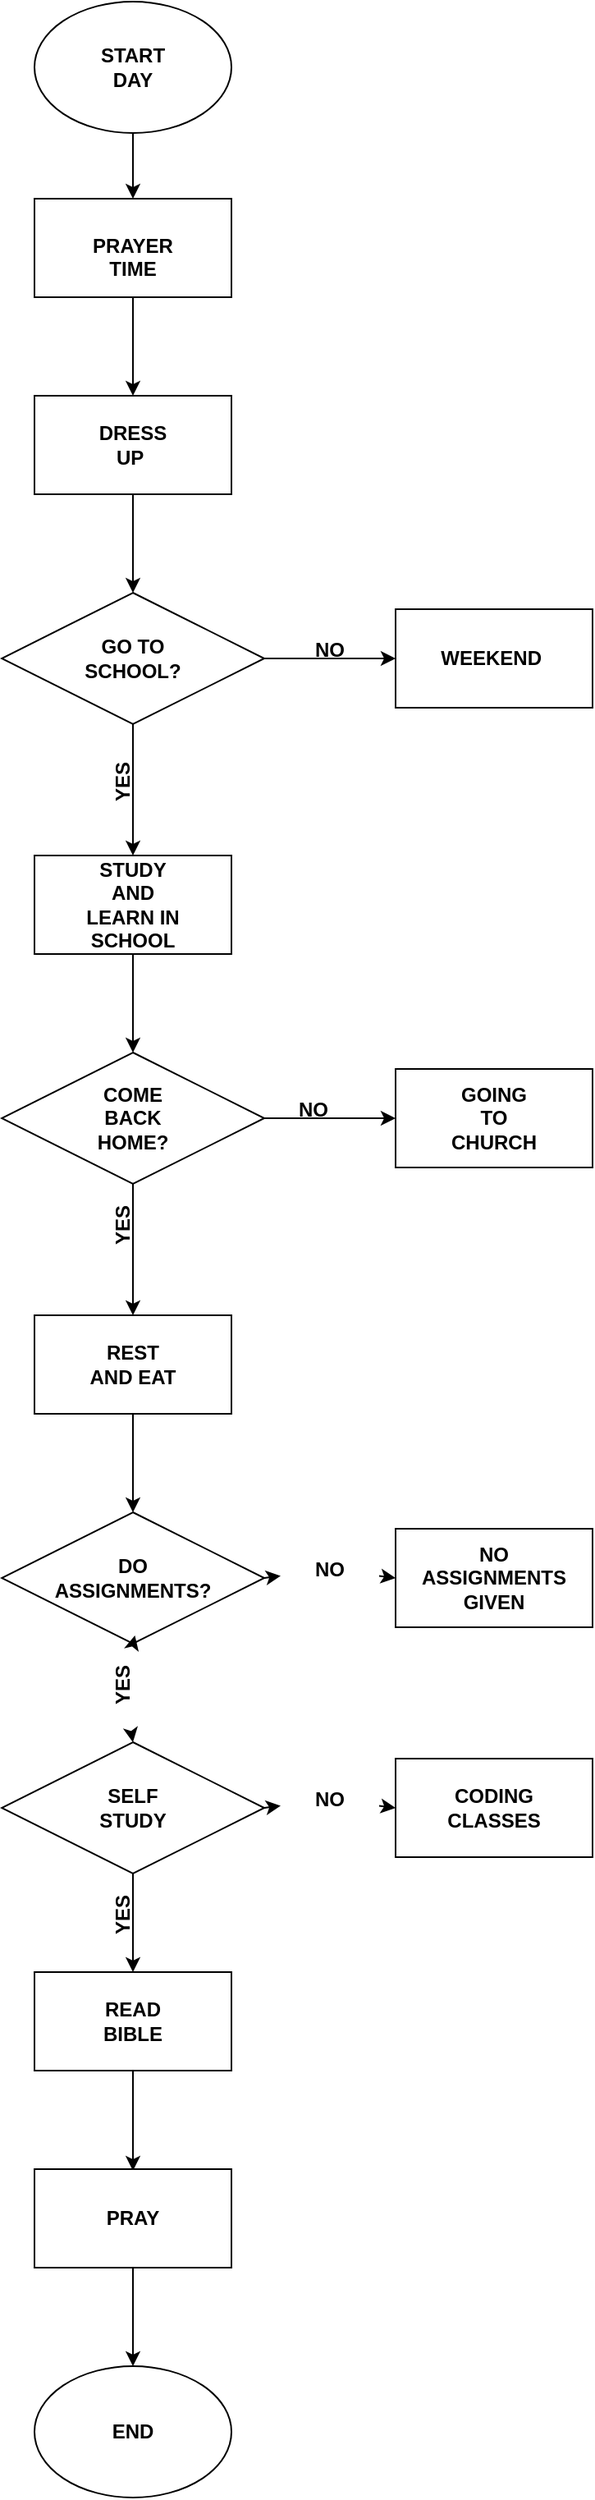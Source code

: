 <mxfile version="26.0.11">
  <diagram name="Page-1" id="2v7GZFGQ-rfLLPSjzAxA">
    <mxGraphModel dx="872" dy="468" grid="1" gridSize="10" guides="1" tooltips="1" connect="1" arrows="1" fold="1" page="1" pageScale="1" pageWidth="827" pageHeight="1169" math="0" shadow="0">
      <root>
        <mxCell id="0" />
        <mxCell id="1" parent="0" />
        <mxCell id="ELK8MO3kN_yScAwysa0i-20" value="" style="rhombus;whiteSpace=wrap;html=1;" vertex="1" parent="1">
          <mxGeometry x="320" y="360" width="160" height="80" as="geometry" />
        </mxCell>
        <mxCell id="ELK8MO3kN_yScAwysa0i-15" value="" style="rounded=0;whiteSpace=wrap;html=1;" vertex="1" parent="1">
          <mxGeometry x="340" y="240" width="120" height="60" as="geometry" />
        </mxCell>
        <mxCell id="ELK8MO3kN_yScAwysa0i-3" value="" style="endArrow=classic;html=1;rounded=0;exitX=0.5;exitY=1;exitDx=0;exitDy=0;" edge="1" parent="1" source="ELK8MO3kN_yScAwysa0i-1">
          <mxGeometry width="50" height="50" relative="1" as="geometry">
            <mxPoint x="410" y="80" as="sourcePoint" />
            <mxPoint x="400" y="120" as="targetPoint" />
          </mxGeometry>
        </mxCell>
        <mxCell id="ELK8MO3kN_yScAwysa0i-6" value="" style="rounded=0;whiteSpace=wrap;html=1;" vertex="1" parent="1">
          <mxGeometry x="340" y="120" width="120" height="60" as="geometry" />
        </mxCell>
        <mxCell id="ELK8MO3kN_yScAwysa0i-8" value="&lt;b&gt;PRAYER&lt;br&gt;TIME&lt;/b&gt;" style="text;html=1;align=center;verticalAlign=top;whiteSpace=wrap;rounded=0;" vertex="1" parent="1">
          <mxGeometry x="370" y="135" width="60" height="30" as="geometry" />
        </mxCell>
        <mxCell id="ELK8MO3kN_yScAwysa0i-11" value="" style="endArrow=classic;html=1;rounded=0;entryX=0.5;entryY=0;entryDx=0;entryDy=0;" edge="1" parent="1">
          <mxGeometry width="50" height="50" relative="1" as="geometry">
            <mxPoint x="400" y="180" as="sourcePoint" />
            <mxPoint x="400" y="240" as="targetPoint" />
          </mxGeometry>
        </mxCell>
        <mxCell id="ELK8MO3kN_yScAwysa0i-14" value="&lt;b&gt;DRESS UP&amp;nbsp;&lt;/b&gt;" style="text;html=1;align=center;verticalAlign=middle;whiteSpace=wrap;rounded=0;" vertex="1" parent="1">
          <mxGeometry x="370" y="257.5" width="60" height="25" as="geometry" />
        </mxCell>
        <mxCell id="ELK8MO3kN_yScAwysa0i-1" value="" style="ellipse;whiteSpace=wrap;html=1;" vertex="1" parent="1">
          <mxGeometry x="340" width="120" height="80" as="geometry" />
        </mxCell>
        <mxCell id="ELK8MO3kN_yScAwysa0i-2" value="&lt;b&gt;START DAY&lt;/b&gt;" style="text;html=1;align=center;verticalAlign=middle;whiteSpace=wrap;rounded=0;fillColor=none;strokeColor=none;" vertex="1" parent="1">
          <mxGeometry x="370" y="25" width="60" height="30" as="geometry" />
        </mxCell>
        <mxCell id="ELK8MO3kN_yScAwysa0i-16" value="" style="endArrow=classic;html=1;rounded=0;" edge="1" parent="1">
          <mxGeometry width="50" height="50" relative="1" as="geometry">
            <mxPoint x="400" y="300" as="sourcePoint" />
            <mxPoint x="400" y="360" as="targetPoint" />
          </mxGeometry>
        </mxCell>
        <mxCell id="ELK8MO3kN_yScAwysa0i-18" value="GO TO SCHOOL?" style="text;html=1;align=center;verticalAlign=middle;whiteSpace=wrap;rounded=0;fontStyle=1" vertex="1" parent="1">
          <mxGeometry x="370" y="385" width="60" height="30" as="geometry" />
        </mxCell>
        <mxCell id="ELK8MO3kN_yScAwysa0i-21" value="" style="endArrow=classic;html=1;rounded=0;" edge="1" parent="1">
          <mxGeometry width="50" height="50" relative="1" as="geometry">
            <mxPoint x="480" y="400" as="sourcePoint" />
            <mxPoint x="560" y="400" as="targetPoint" />
          </mxGeometry>
        </mxCell>
        <mxCell id="ELK8MO3kN_yScAwysa0i-22" value="&lt;b&gt;NO&lt;/b&gt;" style="text;html=1;align=center;verticalAlign=middle;whiteSpace=wrap;rounded=0;" vertex="1" parent="1">
          <mxGeometry x="490" y="380" width="60" height="30" as="geometry" />
        </mxCell>
        <mxCell id="ELK8MO3kN_yScAwysa0i-23" value="" style="rounded=0;whiteSpace=wrap;html=1;" vertex="1" parent="1">
          <mxGeometry x="560" y="370" width="120" height="60" as="geometry" />
        </mxCell>
        <mxCell id="ELK8MO3kN_yScAwysa0i-24" value="&lt;b&gt;WEEKEND&amp;nbsp;&lt;/b&gt;" style="text;html=1;align=center;verticalAlign=middle;whiteSpace=wrap;rounded=0;" vertex="1" parent="1">
          <mxGeometry x="590" y="385" width="60" height="30" as="geometry" />
        </mxCell>
        <mxCell id="ELK8MO3kN_yScAwysa0i-25" value="" style="endArrow=classic;html=1;rounded=0;" edge="1" parent="1">
          <mxGeometry width="50" height="50" relative="1" as="geometry">
            <mxPoint x="400" y="440" as="sourcePoint" />
            <mxPoint x="400" y="520" as="targetPoint" />
          </mxGeometry>
        </mxCell>
        <mxCell id="ELK8MO3kN_yScAwysa0i-26" value="&lt;b&gt;YES&lt;/b&gt;" style="text;html=1;align=center;verticalAlign=middle;whiteSpace=wrap;rounded=0;rotation=-90;" vertex="1" parent="1">
          <mxGeometry x="364" y="460" width="60" height="30" as="geometry" />
        </mxCell>
        <mxCell id="ELK8MO3kN_yScAwysa0i-27" value="" style="rounded=0;whiteSpace=wrap;html=1;" vertex="1" parent="1">
          <mxGeometry x="340" y="520" width="120" height="60" as="geometry" />
        </mxCell>
        <mxCell id="ELK8MO3kN_yScAwysa0i-28" value="&lt;b&gt;STUDY AND LEARN IN SCHOOL&lt;/b&gt;" style="text;html=1;align=center;verticalAlign=middle;whiteSpace=wrap;rounded=0;" vertex="1" parent="1">
          <mxGeometry x="370" y="535" width="60" height="30" as="geometry" />
        </mxCell>
        <mxCell id="ELK8MO3kN_yScAwysa0i-29" value="" style="endArrow=classic;html=1;rounded=0;" edge="1" parent="1">
          <mxGeometry width="50" height="50" relative="1" as="geometry">
            <mxPoint x="400" y="580" as="sourcePoint" />
            <mxPoint x="400" y="640" as="targetPoint" />
          </mxGeometry>
        </mxCell>
        <mxCell id="ELK8MO3kN_yScAwysa0i-30" value="" style="rhombus;whiteSpace=wrap;html=1;" vertex="1" parent="1">
          <mxGeometry x="320" y="640" width="160" height="80" as="geometry" />
        </mxCell>
        <mxCell id="ELK8MO3kN_yScAwysa0i-31" value="COME BACK HOME?" style="text;html=1;align=center;verticalAlign=middle;whiteSpace=wrap;rounded=0;fontStyle=1" vertex="1" parent="1">
          <mxGeometry x="370" y="665" width="60" height="30" as="geometry" />
        </mxCell>
        <mxCell id="ELK8MO3kN_yScAwysa0i-32" value="" style="endArrow=classic;html=1;rounded=0;" edge="1" parent="1">
          <mxGeometry width="50" height="50" relative="1" as="geometry">
            <mxPoint x="480" y="680" as="sourcePoint" />
            <mxPoint x="560" y="680" as="targetPoint" />
          </mxGeometry>
        </mxCell>
        <mxCell id="ELK8MO3kN_yScAwysa0i-33" value="" style="rounded=0;whiteSpace=wrap;html=1;" vertex="1" parent="1">
          <mxGeometry x="560" y="650" width="120" height="60" as="geometry" />
        </mxCell>
        <mxCell id="ELK8MO3kN_yScAwysa0i-34" value="&lt;b&gt;GOING TO CHURCH&lt;/b&gt;" style="text;html=1;align=center;verticalAlign=middle;whiteSpace=wrap;rounded=0;" vertex="1" parent="1">
          <mxGeometry x="590" y="665" width="60" height="30" as="geometry" />
        </mxCell>
        <mxCell id="ELK8MO3kN_yScAwysa0i-35" value="" style="endArrow=classic;html=1;rounded=0;" edge="1" parent="1">
          <mxGeometry width="50" height="50" relative="1" as="geometry">
            <mxPoint x="400" y="720" as="sourcePoint" />
            <mxPoint x="400" y="800" as="targetPoint" />
          </mxGeometry>
        </mxCell>
        <mxCell id="ELK8MO3kN_yScAwysa0i-36" value="" style="rounded=0;whiteSpace=wrap;html=1;" vertex="1" parent="1">
          <mxGeometry x="340" y="800" width="120" height="60" as="geometry" />
        </mxCell>
        <mxCell id="ELK8MO3kN_yScAwysa0i-37" value="&lt;b&gt;REST AND EAT&lt;/b&gt;" style="text;html=1;align=center;verticalAlign=middle;whiteSpace=wrap;rounded=0;" vertex="1" parent="1">
          <mxGeometry x="370" y="815" width="60" height="30" as="geometry" />
        </mxCell>
        <mxCell id="ELK8MO3kN_yScAwysa0i-38" value="" style="endArrow=classic;html=1;rounded=0;" edge="1" parent="1">
          <mxGeometry width="50" height="50" relative="1" as="geometry">
            <mxPoint x="400" y="860" as="sourcePoint" />
            <mxPoint x="400" y="920" as="targetPoint" />
          </mxGeometry>
        </mxCell>
        <mxCell id="ELK8MO3kN_yScAwysa0i-39" value="" style="rhombus;whiteSpace=wrap;html=1;" vertex="1" parent="1">
          <mxGeometry x="320" y="920" width="160" height="80" as="geometry" />
        </mxCell>
        <mxCell id="ELK8MO3kN_yScAwysa0i-40" value="&lt;b&gt;DO ASSIGNMENTS?&lt;/b&gt;" style="text;html=1;align=center;verticalAlign=middle;whiteSpace=wrap;rounded=0;" vertex="1" parent="1">
          <mxGeometry x="370" y="945" width="60" height="30" as="geometry" />
        </mxCell>
        <mxCell id="ELK8MO3kN_yScAwysa0i-41" value="" style="endArrow=classic;html=1;rounded=0;" edge="1" parent="1" source="ELK8MO3kN_yScAwysa0i-62">
          <mxGeometry width="50" height="50" relative="1" as="geometry">
            <mxPoint x="480" y="960" as="sourcePoint" />
            <mxPoint x="560" y="960" as="targetPoint" />
          </mxGeometry>
        </mxCell>
        <mxCell id="ELK8MO3kN_yScAwysa0i-42" value="" style="rounded=0;whiteSpace=wrap;html=1;" vertex="1" parent="1">
          <mxGeometry x="560" y="930" width="120" height="60" as="geometry" />
        </mxCell>
        <mxCell id="ELK8MO3kN_yScAwysa0i-43" value="&lt;b&gt;NO ASSIGNMENTS GIVEN&lt;/b&gt;" style="text;html=1;align=center;verticalAlign=middle;whiteSpace=wrap;rounded=0;" vertex="1" parent="1">
          <mxGeometry x="590" y="945" width="60" height="30" as="geometry" />
        </mxCell>
        <mxCell id="ELK8MO3kN_yScAwysa0i-44" value="" style="endArrow=classic;html=1;rounded=0;" edge="1" parent="1" source="ELK8MO3kN_yScAwysa0i-67">
          <mxGeometry width="50" height="50" relative="1" as="geometry">
            <mxPoint x="400" y="1000" as="sourcePoint" />
            <mxPoint x="400" y="1060" as="targetPoint" />
          </mxGeometry>
        </mxCell>
        <mxCell id="ELK8MO3kN_yScAwysa0i-46" value="&lt;b&gt;SELF STUDY&lt;/b&gt;" style="text;html=1;align=center;verticalAlign=middle;whiteSpace=wrap;rounded=0;" vertex="1" parent="1">
          <mxGeometry x="370" y="1075" width="60" height="30" as="geometry" />
        </mxCell>
        <mxCell id="ELK8MO3kN_yScAwysa0i-47" value="" style="rhombus;whiteSpace=wrap;html=1;" vertex="1" parent="1">
          <mxGeometry x="320" y="1060" width="160" height="80" as="geometry" />
        </mxCell>
        <mxCell id="ELK8MO3kN_yScAwysa0i-48" value="&lt;b&gt;SELF STUDY&lt;/b&gt;" style="text;html=1;align=center;verticalAlign=middle;whiteSpace=wrap;rounded=0;" vertex="1" parent="1">
          <mxGeometry x="370" y="1085" width="60" height="30" as="geometry" />
        </mxCell>
        <mxCell id="ELK8MO3kN_yScAwysa0i-49" value="" style="endArrow=classic;html=1;rounded=0;" edge="1" parent="1" source="ELK8MO3kN_yScAwysa0i-64">
          <mxGeometry width="50" height="50" relative="1" as="geometry">
            <mxPoint x="480" y="1100" as="sourcePoint" />
            <mxPoint x="560" y="1100" as="targetPoint" />
          </mxGeometry>
        </mxCell>
        <mxCell id="ELK8MO3kN_yScAwysa0i-50" value="" style="rounded=0;whiteSpace=wrap;html=1;" vertex="1" parent="1">
          <mxGeometry x="560" y="1070" width="120" height="60" as="geometry" />
        </mxCell>
        <mxCell id="ELK8MO3kN_yScAwysa0i-51" value="&lt;b&gt;CODING CLASSES&lt;/b&gt;" style="text;html=1;align=center;verticalAlign=middle;whiteSpace=wrap;rounded=0;" vertex="1" parent="1">
          <mxGeometry x="590" y="1085" width="60" height="30" as="geometry" />
        </mxCell>
        <mxCell id="ELK8MO3kN_yScAwysa0i-52" value="" style="endArrow=classic;html=1;rounded=0;" edge="1" parent="1">
          <mxGeometry width="50" height="50" relative="1" as="geometry">
            <mxPoint x="400" y="1140" as="sourcePoint" />
            <mxPoint x="400" y="1200" as="targetPoint" />
          </mxGeometry>
        </mxCell>
        <mxCell id="ELK8MO3kN_yScAwysa0i-53" value="" style="rounded=0;whiteSpace=wrap;html=1;" vertex="1" parent="1">
          <mxGeometry x="340" y="1200" width="120" height="60" as="geometry" />
        </mxCell>
        <mxCell id="ELK8MO3kN_yScAwysa0i-54" value="&lt;b&gt;READ BIBLE&lt;/b&gt;" style="text;html=1;align=center;verticalAlign=middle;whiteSpace=wrap;rounded=0;" vertex="1" parent="1">
          <mxGeometry x="370" y="1215" width="60" height="30" as="geometry" />
        </mxCell>
        <mxCell id="ELK8MO3kN_yScAwysa0i-55" value="" style="endArrow=classic;html=1;rounded=0;" edge="1" parent="1">
          <mxGeometry width="50" height="50" relative="1" as="geometry">
            <mxPoint x="400" y="1260" as="sourcePoint" />
            <mxPoint x="400" y="1321" as="targetPoint" />
          </mxGeometry>
        </mxCell>
        <mxCell id="ELK8MO3kN_yScAwysa0i-56" value="" style="rounded=0;whiteSpace=wrap;html=1;" vertex="1" parent="1">
          <mxGeometry x="340" y="1320" width="120" height="60" as="geometry" />
        </mxCell>
        <mxCell id="ELK8MO3kN_yScAwysa0i-57" value="&lt;b&gt;PRAY&lt;/b&gt;" style="text;html=1;align=center;verticalAlign=middle;whiteSpace=wrap;rounded=0;" vertex="1" parent="1">
          <mxGeometry x="370" y="1335" width="60" height="30" as="geometry" />
        </mxCell>
        <mxCell id="ELK8MO3kN_yScAwysa0i-58" value="" style="endArrow=classic;html=1;rounded=0;" edge="1" parent="1">
          <mxGeometry width="50" height="50" relative="1" as="geometry">
            <mxPoint x="400" y="1380" as="sourcePoint" />
            <mxPoint x="400" y="1440" as="targetPoint" />
          </mxGeometry>
        </mxCell>
        <mxCell id="ELK8MO3kN_yScAwysa0i-59" value="" style="ellipse;whiteSpace=wrap;html=1;" vertex="1" parent="1">
          <mxGeometry x="340" y="1440" width="120" height="80" as="geometry" />
        </mxCell>
        <mxCell id="ELK8MO3kN_yScAwysa0i-60" value="&lt;b&gt;END&lt;/b&gt;" style="text;html=1;align=center;verticalAlign=middle;whiteSpace=wrap;rounded=0;" vertex="1" parent="1">
          <mxGeometry x="370" y="1465" width="60" height="30" as="geometry" />
        </mxCell>
        <mxCell id="ELK8MO3kN_yScAwysa0i-61" value="&lt;b&gt;NO&lt;/b&gt;" style="text;html=1;align=center;verticalAlign=middle;whiteSpace=wrap;rounded=0;" vertex="1" parent="1">
          <mxGeometry x="480" y="660" width="60" height="30" as="geometry" />
        </mxCell>
        <mxCell id="ELK8MO3kN_yScAwysa0i-63" value="" style="endArrow=classic;html=1;rounded=0;" edge="1" parent="1" target="ELK8MO3kN_yScAwysa0i-62">
          <mxGeometry width="50" height="50" relative="1" as="geometry">
            <mxPoint x="480" y="960" as="sourcePoint" />
            <mxPoint x="560" y="960" as="targetPoint" />
          </mxGeometry>
        </mxCell>
        <mxCell id="ELK8MO3kN_yScAwysa0i-62" value="&lt;b&gt;NO&lt;/b&gt;" style="text;html=1;align=center;verticalAlign=middle;whiteSpace=wrap;rounded=0;" vertex="1" parent="1">
          <mxGeometry x="490" y="940" width="60" height="30" as="geometry" />
        </mxCell>
        <mxCell id="ELK8MO3kN_yScAwysa0i-65" value="" style="endArrow=classic;html=1;rounded=0;" edge="1" parent="1" target="ELK8MO3kN_yScAwysa0i-64">
          <mxGeometry width="50" height="50" relative="1" as="geometry">
            <mxPoint x="480" y="1100" as="sourcePoint" />
            <mxPoint x="560" y="1100" as="targetPoint" />
          </mxGeometry>
        </mxCell>
        <mxCell id="ELK8MO3kN_yScAwysa0i-64" value="&lt;b&gt;NO&lt;/b&gt;" style="text;html=1;align=center;verticalAlign=middle;whiteSpace=wrap;rounded=0;" vertex="1" parent="1">
          <mxGeometry x="490" y="1080" width="60" height="30" as="geometry" />
        </mxCell>
        <mxCell id="ELK8MO3kN_yScAwysa0i-66" value="&lt;b&gt;YES&lt;/b&gt;" style="text;html=1;align=center;verticalAlign=middle;whiteSpace=wrap;rounded=0;rotation=-90;" vertex="1" parent="1">
          <mxGeometry x="364" y="730" width="60" height="30" as="geometry" />
        </mxCell>
        <mxCell id="ELK8MO3kN_yScAwysa0i-68" value="&lt;b&gt;YES&lt;/b&gt;" style="text;html=1;align=center;verticalAlign=middle;whiteSpace=wrap;rounded=0;rotation=-90;" vertex="1" parent="1">
          <mxGeometry x="364" y="1150" width="60" height="30" as="geometry" />
        </mxCell>
        <mxCell id="ELK8MO3kN_yScAwysa0i-69" value="" style="endArrow=classic;html=1;rounded=0;" edge="1" parent="1" target="ELK8MO3kN_yScAwysa0i-67">
          <mxGeometry width="50" height="50" relative="1" as="geometry">
            <mxPoint x="400" y="1000" as="sourcePoint" />
            <mxPoint x="400" y="1060" as="targetPoint" />
          </mxGeometry>
        </mxCell>
        <mxCell id="ELK8MO3kN_yScAwysa0i-67" value="&lt;b&gt;YES&lt;/b&gt;" style="text;html=1;align=center;verticalAlign=middle;whiteSpace=wrap;rounded=0;rotation=-90;" vertex="1" parent="1">
          <mxGeometry x="364" y="1010" width="60" height="30" as="geometry" />
        </mxCell>
      </root>
    </mxGraphModel>
  </diagram>
</mxfile>
